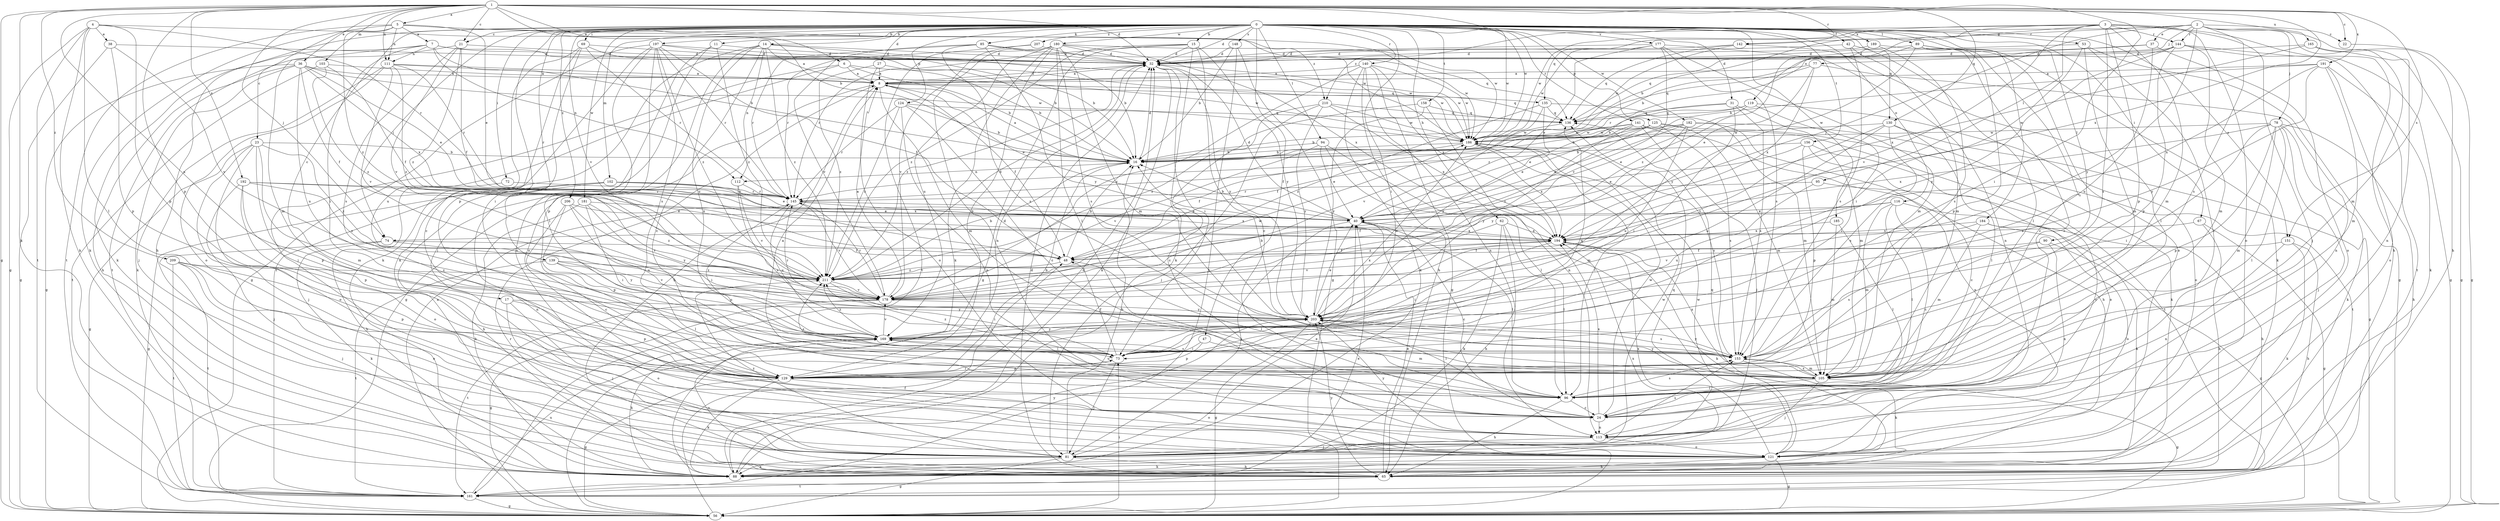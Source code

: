 strict digraph  {
0;
1;
2;
3;
4;
5;
6;
7;
8;
11;
14;
15;
16;
17;
21;
22;
23;
24;
27;
31;
32;
36;
37;
38;
40;
42;
47;
48;
53;
56;
62;
65;
67;
69;
72;
73;
74;
77;
78;
81;
85;
88;
89;
90;
94;
95;
96;
102;
103;
105;
111;
112;
113;
116;
119;
121;
124;
125;
129;
130;
135;
136;
139;
140;
141;
142;
144;
145;
148;
151;
153;
156;
158;
161;
165;
169;
177;
178;
180;
181;
182;
184;
185;
186;
189;
191;
192;
194;
197;
203;
206;
207;
209;
210;
211;
0 -> 11  [label=b];
0 -> 14  [label=b];
0 -> 15  [label=b];
0 -> 17  [label=c];
0 -> 21  [label=c];
0 -> 27  [label=d];
0 -> 31  [label=d];
0 -> 32  [label=d];
0 -> 42  [label=f];
0 -> 47  [label=f];
0 -> 53  [label=g];
0 -> 62  [label=h];
0 -> 65  [label=h];
0 -> 67  [label=i];
0 -> 69  [label=i];
0 -> 72  [label=i];
0 -> 73  [label=i];
0 -> 74  [label=j];
0 -> 85  [label=k];
0 -> 89  [label=l];
0 -> 90  [label=l];
0 -> 94  [label=l];
0 -> 102  [label=m];
0 -> 116  [label=o];
0 -> 124  [label=p];
0 -> 125  [label=p];
0 -> 129  [label=p];
0 -> 130  [label=q];
0 -> 139  [label=r];
0 -> 140  [label=r];
0 -> 141  [label=r];
0 -> 148  [label=s];
0 -> 151  [label=s];
0 -> 156  [label=t];
0 -> 158  [label=t];
0 -> 177  [label=v];
0 -> 178  [label=v];
0 -> 180  [label=w];
0 -> 181  [label=w];
0 -> 182  [label=w];
0 -> 184  [label=w];
0 -> 185  [label=w];
0 -> 186  [label=w];
0 -> 189  [label=x];
0 -> 197  [label=y];
0 -> 206  [label=z];
0 -> 207  [label=z];
1 -> 5  [label=a];
1 -> 6  [label=a];
1 -> 16  [label=b];
1 -> 21  [label=c];
1 -> 22  [label=c];
1 -> 32  [label=d];
1 -> 36  [label=e];
1 -> 56  [label=g];
1 -> 73  [label=i];
1 -> 74  [label=j];
1 -> 88  [label=k];
1 -> 103  [label=m];
1 -> 111  [label=n];
1 -> 129  [label=p];
1 -> 130  [label=q];
1 -> 142  [label=r];
1 -> 151  [label=s];
1 -> 165  [label=u];
1 -> 169  [label=u];
1 -> 186  [label=w];
1 -> 191  [label=x];
1 -> 192  [label=x];
1 -> 194  [label=x];
1 -> 209  [label=z];
2 -> 22  [label=c];
2 -> 37  [label=e];
2 -> 65  [label=h];
2 -> 74  [label=j];
2 -> 77  [label=j];
2 -> 78  [label=j];
2 -> 105  [label=m];
2 -> 135  [label=q];
2 -> 142  [label=r];
2 -> 144  [label=r];
2 -> 153  [label=s];
2 -> 203  [label=y];
3 -> 16  [label=b];
3 -> 65  [label=h];
3 -> 81  [label=j];
3 -> 95  [label=l];
3 -> 105  [label=m];
3 -> 119  [label=o];
3 -> 121  [label=o];
3 -> 129  [label=p];
3 -> 144  [label=r];
3 -> 153  [label=s];
3 -> 178  [label=v];
3 -> 186  [label=w];
3 -> 210  [label=z];
4 -> 38  [label=e];
4 -> 56  [label=g];
4 -> 88  [label=k];
4 -> 96  [label=l];
4 -> 129  [label=p];
4 -> 145  [label=r];
4 -> 161  [label=t];
4 -> 186  [label=w];
5 -> 7  [label=a];
5 -> 23  [label=c];
5 -> 40  [label=e];
5 -> 88  [label=k];
5 -> 111  [label=n];
5 -> 161  [label=t];
5 -> 186  [label=w];
5 -> 210  [label=z];
5 -> 211  [label=z];
6 -> 8  [label=a];
6 -> 16  [label=b];
6 -> 81  [label=j];
6 -> 169  [label=u];
6 -> 186  [label=w];
7 -> 16  [label=b];
7 -> 32  [label=d];
7 -> 73  [label=i];
7 -> 88  [label=k];
7 -> 105  [label=m];
7 -> 111  [label=n];
7 -> 112  [label=n];
7 -> 186  [label=w];
8 -> 32  [label=d];
8 -> 40  [label=e];
8 -> 48  [label=f];
8 -> 56  [label=g];
8 -> 65  [label=h];
8 -> 105  [label=m];
8 -> 135  [label=q];
8 -> 136  [label=q];
11 -> 32  [label=d];
11 -> 81  [label=j];
11 -> 121  [label=o];
11 -> 211  [label=z];
14 -> 8  [label=a];
14 -> 16  [label=b];
14 -> 24  [label=c];
14 -> 32  [label=d];
14 -> 112  [label=n];
14 -> 121  [label=o];
14 -> 161  [label=t];
14 -> 169  [label=u];
14 -> 211  [label=z];
15 -> 24  [label=c];
15 -> 32  [label=d];
15 -> 56  [label=g];
15 -> 88  [label=k];
15 -> 145  [label=r];
15 -> 203  [label=y];
15 -> 211  [label=z];
16 -> 8  [label=a];
16 -> 32  [label=d];
16 -> 112  [label=n];
17 -> 81  [label=j];
17 -> 121  [label=o];
17 -> 129  [label=p];
17 -> 203  [label=y];
21 -> 32  [label=d];
21 -> 48  [label=f];
21 -> 153  [label=s];
21 -> 161  [label=t];
21 -> 178  [label=v];
21 -> 211  [label=z];
22 -> 56  [label=g];
23 -> 16  [label=b];
23 -> 56  [label=g];
23 -> 81  [label=j];
23 -> 105  [label=m];
23 -> 121  [label=o];
23 -> 129  [label=p];
23 -> 211  [label=z];
24 -> 113  [label=n];
24 -> 186  [label=w];
24 -> 194  [label=x];
27 -> 8  [label=a];
27 -> 16  [label=b];
27 -> 121  [label=o];
27 -> 211  [label=z];
31 -> 40  [label=e];
31 -> 73  [label=i];
31 -> 105  [label=m];
31 -> 136  [label=q];
31 -> 153  [label=s];
32 -> 8  [label=a];
32 -> 73  [label=i];
32 -> 88  [label=k];
32 -> 186  [label=w];
32 -> 203  [label=y];
32 -> 211  [label=z];
36 -> 8  [label=a];
36 -> 40  [label=e];
36 -> 48  [label=f];
36 -> 56  [label=g];
36 -> 65  [label=h];
36 -> 88  [label=k];
36 -> 169  [label=u];
36 -> 186  [label=w];
36 -> 194  [label=x];
37 -> 16  [label=b];
37 -> 32  [label=d];
37 -> 121  [label=o];
37 -> 169  [label=u];
38 -> 32  [label=d];
38 -> 56  [label=g];
38 -> 129  [label=p];
38 -> 178  [label=v];
40 -> 16  [label=b];
40 -> 24  [label=c];
40 -> 32  [label=d];
40 -> 81  [label=j];
40 -> 96  [label=l];
40 -> 194  [label=x];
42 -> 32  [label=d];
42 -> 96  [label=l];
42 -> 105  [label=m];
42 -> 153  [label=s];
47 -> 73  [label=i];
47 -> 105  [label=m];
47 -> 129  [label=p];
48 -> 16  [label=b];
48 -> 96  [label=l];
48 -> 211  [label=z];
53 -> 24  [label=c];
53 -> 32  [label=d];
53 -> 56  [label=g];
53 -> 73  [label=i];
53 -> 105  [label=m];
56 -> 8  [label=a];
56 -> 48  [label=f];
56 -> 73  [label=i];
62 -> 65  [label=h];
62 -> 88  [label=k];
62 -> 96  [label=l];
62 -> 194  [label=x];
62 -> 211  [label=z];
65 -> 32  [label=d];
65 -> 40  [label=e];
65 -> 145  [label=r];
65 -> 161  [label=t];
65 -> 169  [label=u];
65 -> 203  [label=y];
67 -> 56  [label=g];
67 -> 65  [label=h];
67 -> 194  [label=x];
69 -> 16  [label=b];
69 -> 24  [label=c];
69 -> 32  [label=d];
69 -> 73  [label=i];
69 -> 88  [label=k];
69 -> 145  [label=r];
72 -> 65  [label=h];
72 -> 145  [label=r];
73 -> 48  [label=f];
73 -> 81  [label=j];
73 -> 129  [label=p];
73 -> 136  [label=q];
73 -> 211  [label=z];
74 -> 48  [label=f];
74 -> 88  [label=k];
74 -> 161  [label=t];
74 -> 203  [label=y];
77 -> 8  [label=a];
77 -> 40  [label=e];
77 -> 113  [label=n];
77 -> 136  [label=q];
77 -> 194  [label=x];
78 -> 65  [label=h];
78 -> 73  [label=i];
78 -> 81  [label=j];
78 -> 88  [label=k];
78 -> 96  [label=l];
78 -> 105  [label=m];
78 -> 129  [label=p];
78 -> 186  [label=w];
78 -> 194  [label=x];
81 -> 16  [label=b];
81 -> 40  [label=e];
81 -> 56  [label=g];
81 -> 65  [label=h];
81 -> 88  [label=k];
81 -> 136  [label=q];
81 -> 186  [label=w];
81 -> 211  [label=z];
85 -> 32  [label=d];
85 -> 136  [label=q];
85 -> 145  [label=r];
85 -> 153  [label=s];
85 -> 178  [label=v];
85 -> 203  [label=y];
88 -> 32  [label=d];
88 -> 194  [label=x];
88 -> 203  [label=y];
89 -> 24  [label=c];
89 -> 32  [label=d];
89 -> 88  [label=k];
89 -> 121  [label=o];
89 -> 129  [label=p];
89 -> 145  [label=r];
89 -> 203  [label=y];
90 -> 48  [label=f];
90 -> 56  [label=g];
90 -> 113  [label=n];
90 -> 153  [label=s];
94 -> 16  [label=b];
94 -> 40  [label=e];
94 -> 96  [label=l];
94 -> 105  [label=m];
94 -> 178  [label=v];
95 -> 24  [label=c];
95 -> 145  [label=r];
95 -> 169  [label=u];
96 -> 8  [label=a];
96 -> 24  [label=c];
96 -> 65  [label=h];
96 -> 153  [label=s];
102 -> 40  [label=e];
102 -> 56  [label=g];
102 -> 65  [label=h];
102 -> 113  [label=n];
102 -> 145  [label=r];
102 -> 194  [label=x];
103 -> 8  [label=a];
103 -> 48  [label=f];
103 -> 161  [label=t];
103 -> 211  [label=z];
105 -> 56  [label=g];
105 -> 81  [label=j];
105 -> 96  [label=l];
105 -> 153  [label=s];
105 -> 169  [label=u];
105 -> 194  [label=x];
105 -> 203  [label=y];
105 -> 211  [label=z];
111 -> 8  [label=a];
111 -> 81  [label=j];
111 -> 121  [label=o];
111 -> 145  [label=r];
111 -> 178  [label=v];
111 -> 186  [label=w];
111 -> 211  [label=z];
112 -> 145  [label=r];
112 -> 153  [label=s];
112 -> 178  [label=v];
113 -> 81  [label=j];
113 -> 121  [label=o];
113 -> 153  [label=s];
113 -> 203  [label=y];
116 -> 24  [label=c];
116 -> 40  [label=e];
116 -> 48  [label=f];
116 -> 65  [label=h];
116 -> 96  [label=l];
116 -> 105  [label=m];
119 -> 16  [label=b];
119 -> 40  [label=e];
119 -> 73  [label=i];
119 -> 121  [label=o];
119 -> 136  [label=q];
121 -> 56  [label=g];
121 -> 65  [label=h];
121 -> 88  [label=k];
121 -> 136  [label=q];
121 -> 186  [label=w];
121 -> 194  [label=x];
124 -> 16  [label=b];
124 -> 24  [label=c];
124 -> 113  [label=n];
124 -> 136  [label=q];
124 -> 145  [label=r];
124 -> 211  [label=z];
125 -> 16  [label=b];
125 -> 40  [label=e];
125 -> 105  [label=m];
125 -> 153  [label=s];
125 -> 161  [label=t];
125 -> 186  [label=w];
125 -> 211  [label=z];
129 -> 16  [label=b];
129 -> 32  [label=d];
129 -> 56  [label=g];
129 -> 73  [label=i];
129 -> 88  [label=k];
129 -> 121  [label=o];
130 -> 56  [label=g];
130 -> 96  [label=l];
130 -> 153  [label=s];
130 -> 169  [label=u];
130 -> 178  [label=v];
130 -> 186  [label=w];
135 -> 105  [label=m];
135 -> 136  [label=q];
135 -> 178  [label=v];
135 -> 203  [label=y];
135 -> 211  [label=z];
136 -> 186  [label=w];
139 -> 96  [label=l];
139 -> 161  [label=t];
139 -> 169  [label=u];
139 -> 178  [label=v];
139 -> 211  [label=z];
140 -> 8  [label=a];
140 -> 56  [label=g];
140 -> 65  [label=h];
140 -> 88  [label=k];
140 -> 113  [label=n];
140 -> 178  [label=v];
140 -> 186  [label=w];
140 -> 194  [label=x];
141 -> 16  [label=b];
141 -> 48  [label=f];
141 -> 65  [label=h];
141 -> 81  [label=j];
141 -> 161  [label=t];
141 -> 186  [label=w];
141 -> 203  [label=y];
142 -> 32  [label=d];
142 -> 96  [label=l];
142 -> 136  [label=q];
142 -> 186  [label=w];
144 -> 32  [label=d];
144 -> 56  [label=g];
144 -> 105  [label=m];
144 -> 129  [label=p];
144 -> 136  [label=q];
144 -> 161  [label=t];
144 -> 203  [label=y];
145 -> 40  [label=e];
145 -> 73  [label=i];
145 -> 169  [label=u];
145 -> 178  [label=v];
145 -> 194  [label=x];
148 -> 16  [label=b];
148 -> 32  [label=d];
148 -> 56  [label=g];
148 -> 161  [label=t];
151 -> 48  [label=f];
151 -> 65  [label=h];
151 -> 88  [label=k];
151 -> 113  [label=n];
153 -> 88  [label=k];
153 -> 105  [label=m];
153 -> 203  [label=y];
156 -> 16  [label=b];
156 -> 24  [label=c];
156 -> 40  [label=e];
156 -> 121  [label=o];
156 -> 129  [label=p];
158 -> 113  [label=n];
158 -> 136  [label=q];
158 -> 203  [label=y];
158 -> 211  [label=z];
161 -> 40  [label=e];
161 -> 56  [label=g];
161 -> 169  [label=u];
165 -> 32  [label=d];
165 -> 56  [label=g];
165 -> 113  [label=n];
165 -> 194  [label=x];
169 -> 73  [label=i];
169 -> 88  [label=k];
169 -> 153  [label=s];
169 -> 178  [label=v];
169 -> 203  [label=y];
169 -> 211  [label=z];
177 -> 32  [label=d];
177 -> 40  [label=e];
177 -> 105  [label=m];
177 -> 113  [label=n];
177 -> 153  [label=s];
177 -> 178  [label=v];
177 -> 186  [label=w];
178 -> 8  [label=a];
178 -> 56  [label=g];
178 -> 145  [label=r];
178 -> 161  [label=t];
178 -> 186  [label=w];
178 -> 203  [label=y];
180 -> 32  [label=d];
180 -> 88  [label=k];
180 -> 96  [label=l];
180 -> 105  [label=m];
180 -> 129  [label=p];
180 -> 145  [label=r];
180 -> 153  [label=s];
180 -> 169  [label=u];
180 -> 178  [label=v];
180 -> 186  [label=w];
180 -> 194  [label=x];
181 -> 40  [label=e];
181 -> 73  [label=i];
181 -> 88  [label=k];
181 -> 203  [label=y];
181 -> 211  [label=z];
182 -> 40  [label=e];
182 -> 88  [label=k];
182 -> 121  [label=o];
182 -> 145  [label=r];
182 -> 169  [label=u];
182 -> 186  [label=w];
182 -> 203  [label=y];
184 -> 88  [label=k];
184 -> 105  [label=m];
184 -> 121  [label=o];
184 -> 178  [label=v];
184 -> 194  [label=x];
185 -> 96  [label=l];
185 -> 105  [label=m];
185 -> 194  [label=x];
186 -> 16  [label=b];
186 -> 48  [label=f];
186 -> 96  [label=l];
186 -> 153  [label=s];
186 -> 194  [label=x];
189 -> 24  [label=c];
189 -> 32  [label=d];
189 -> 153  [label=s];
189 -> 211  [label=z];
191 -> 8  [label=a];
191 -> 16  [label=b];
191 -> 88  [label=k];
191 -> 105  [label=m];
191 -> 121  [label=o];
191 -> 194  [label=x];
191 -> 203  [label=y];
192 -> 81  [label=j];
192 -> 121  [label=o];
192 -> 129  [label=p];
192 -> 145  [label=r];
192 -> 194  [label=x];
192 -> 211  [label=z];
194 -> 48  [label=f];
194 -> 73  [label=i];
194 -> 88  [label=k];
194 -> 178  [label=v];
197 -> 16  [label=b];
197 -> 32  [label=d];
197 -> 48  [label=f];
197 -> 56  [label=g];
197 -> 88  [label=k];
197 -> 96  [label=l];
197 -> 129  [label=p];
197 -> 145  [label=r];
197 -> 153  [label=s];
197 -> 211  [label=z];
203 -> 16  [label=b];
203 -> 40  [label=e];
203 -> 56  [label=g];
203 -> 96  [label=l];
203 -> 145  [label=r];
203 -> 153  [label=s];
203 -> 169  [label=u];
203 -> 186  [label=w];
206 -> 24  [label=c];
206 -> 40  [label=e];
206 -> 129  [label=p];
206 -> 169  [label=u];
206 -> 178  [label=v];
207 -> 32  [label=d];
207 -> 113  [label=n];
207 -> 161  [label=t];
209 -> 81  [label=j];
209 -> 121  [label=o];
209 -> 129  [label=p];
209 -> 161  [label=t];
209 -> 211  [label=z];
210 -> 24  [label=c];
210 -> 81  [label=j];
210 -> 136  [label=q];
210 -> 186  [label=w];
210 -> 194  [label=x];
210 -> 203  [label=y];
211 -> 16  [label=b];
211 -> 32  [label=d];
211 -> 73  [label=i];
211 -> 178  [label=v];
211 -> 194  [label=x];
}
